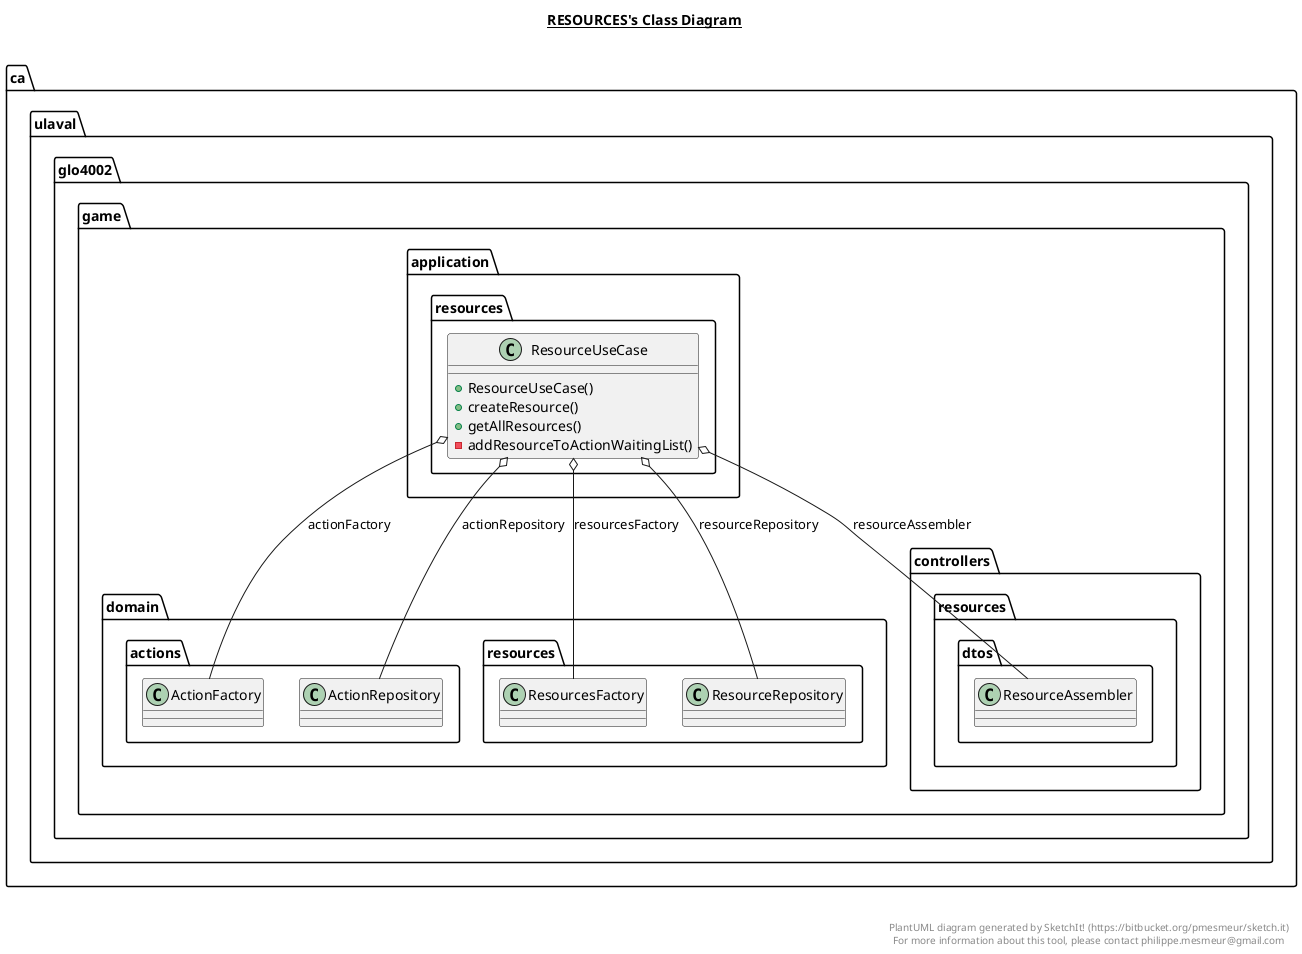 @startuml

title __RESOURCES's Class Diagram__\n

    namespace ca.ulaval.glo4002.game {
      namespace application.resources {
        class ca.ulaval.glo4002.game.application.resources.ResourceUseCase {
            + ResourceUseCase()
            + createResource()
            + getAllResources()
            - addResourceToActionWaitingList()
        }
      }
    }
  

  ca.ulaval.glo4002.game.application.resources.ResourceUseCase o-- ca.ulaval.glo4002.game.domain.actions.ActionFactory : actionFactory
  ca.ulaval.glo4002.game.application.resources.ResourceUseCase o-- ca.ulaval.glo4002.game.domain.actions.ActionRepository : actionRepository
  ca.ulaval.glo4002.game.application.resources.ResourceUseCase o-- ca.ulaval.glo4002.game.controllers.resources.dtos.ResourceAssembler : resourceAssembler
  ca.ulaval.glo4002.game.application.resources.ResourceUseCase o-- ca.ulaval.glo4002.game.domain.resources.ResourcesFactory : resourcesFactory
  ca.ulaval.glo4002.game.application.resources.ResourceUseCase o-- ca.ulaval.glo4002.game.domain.resources.ResourceRepository : resourceRepository


right footer


PlantUML diagram generated by SketchIt! (https://bitbucket.org/pmesmeur/sketch.it)
For more information about this tool, please contact philippe.mesmeur@gmail.com
endfooter

@enduml
